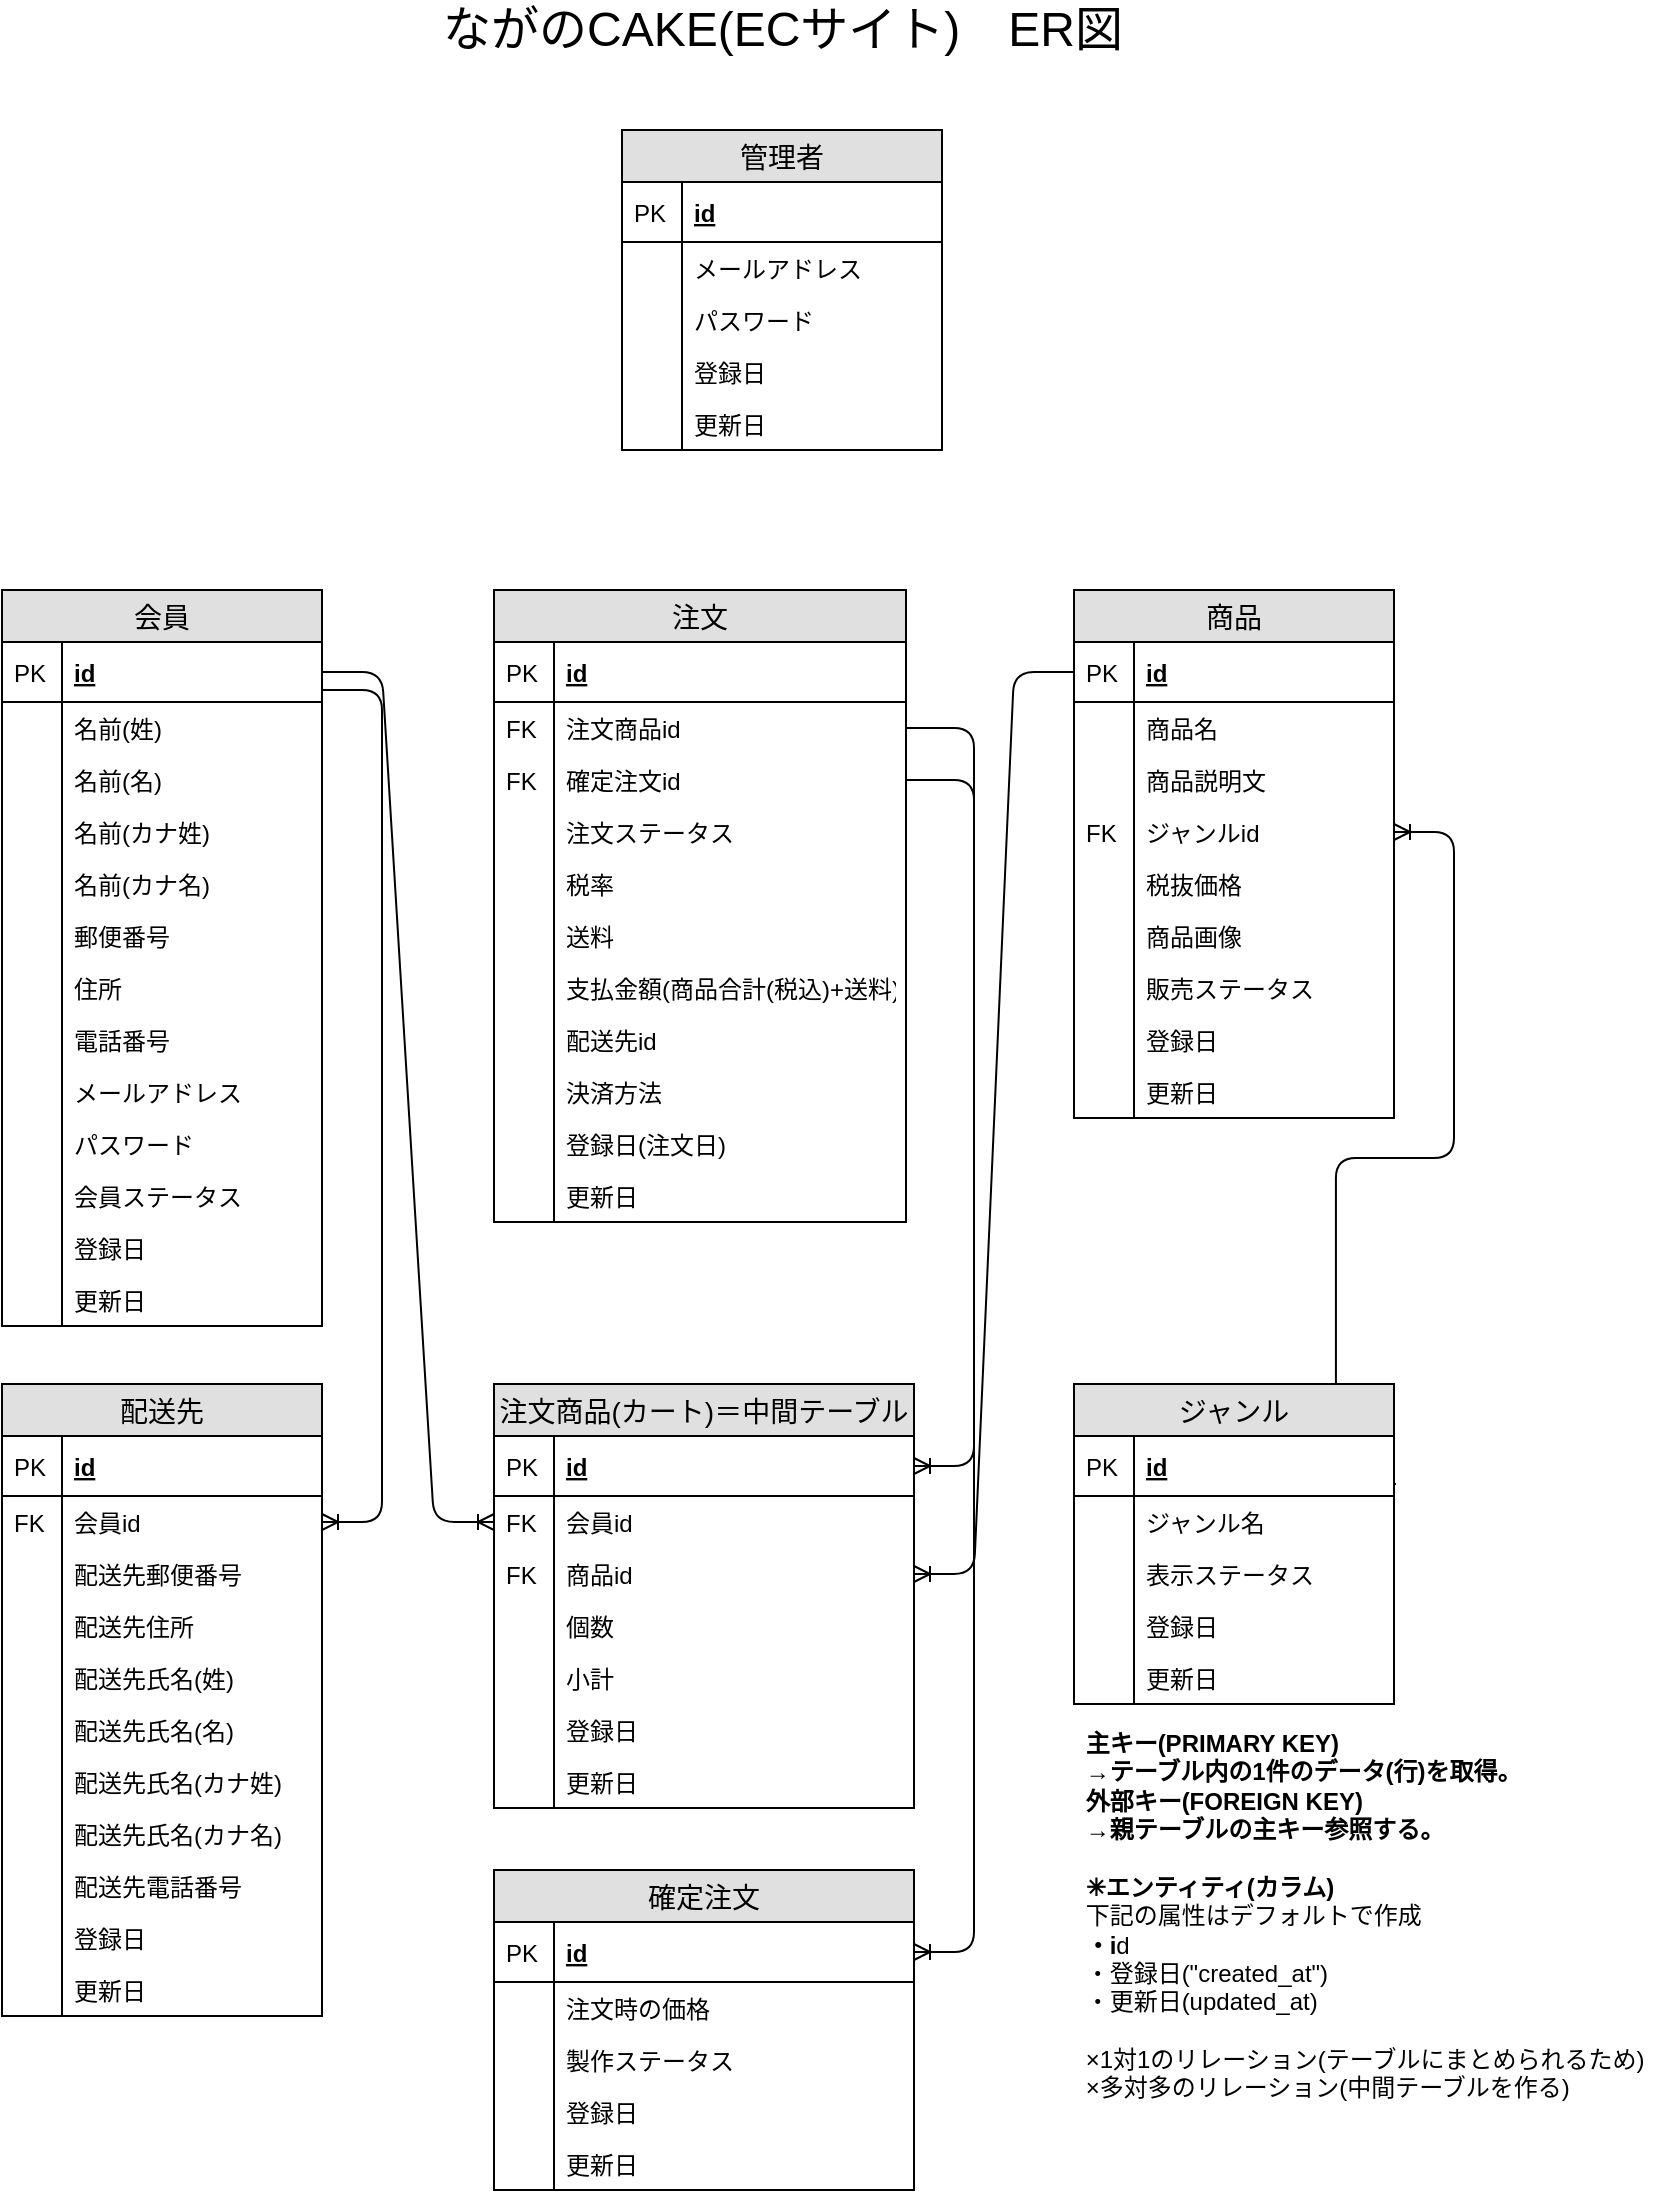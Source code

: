 <mxfile version="12.9.3" type="google"><diagram id="msw31oeqmQq2b00ZboWt" name="Page-1"><mxGraphModel dx="759" dy="558" grid="1" gridSize="10" guides="1" tooltips="1" connect="1" arrows="1" fold="1" page="1" pageScale="1" pageWidth="827" pageHeight="1169" math="0" shadow="0"><root><mxCell id="0"/><mxCell id="1" parent="0"/><mxCell id="AzOg-eAs6APHuBJaPgbo-421" value="" style="edgeStyle=entityRelationEdgeStyle;fontSize=12;html=1;endArrow=ERoneToMany;exitX=1.006;exitY=0.8;exitDx=0;exitDy=0;exitPerimeter=0;" parent="1" source="AzOg-eAs6APHuBJaPgbo-403" target="AzOg-eAs6APHuBJaPgbo-270" edge="1"><mxGeometry width="100" height="100" relative="1" as="geometry"><mxPoint x="774" y="707" as="sourcePoint"/><mxPoint x="784" y="380" as="targetPoint"/></mxGeometry></mxCell><mxCell id="_82EkU3tTF5dAStN2NKu-54" value="管理者" style="swimlane;fontStyle=0;childLayout=stackLayout;horizontal=1;startSize=26;fillColor=#e0e0e0;horizontalStack=0;resizeParent=1;resizeParentMax=0;resizeLast=0;collapsible=1;marginBottom=0;swimlaneFillColor=#ffffff;align=center;fontSize=14;" vertex="1" parent="1"><mxGeometry x="334" y="80" width="160" height="160" as="geometry"/></mxCell><mxCell id="_82EkU3tTF5dAStN2NKu-55" value="id" style="shape=partialRectangle;top=0;left=0;right=0;bottom=1;align=left;verticalAlign=middle;fillColor=none;spacingLeft=34;spacingRight=4;overflow=hidden;rotatable=0;points=[[0,0.5],[1,0.5]];portConstraint=eastwest;dropTarget=0;fontStyle=5;fontSize=12;" vertex="1" parent="_82EkU3tTF5dAStN2NKu-54"><mxGeometry y="26" width="160" height="30" as="geometry"/></mxCell><mxCell id="_82EkU3tTF5dAStN2NKu-56" value="PK" style="shape=partialRectangle;top=0;left=0;bottom=0;fillColor=none;align=left;verticalAlign=middle;spacingLeft=4;spacingRight=4;overflow=hidden;rotatable=0;points=[];portConstraint=eastwest;part=1;fontSize=12;" vertex="1" connectable="0" parent="_82EkU3tTF5dAStN2NKu-55"><mxGeometry width="30" height="30" as="geometry"/></mxCell><mxCell id="_82EkU3tTF5dAStN2NKu-71" value="メールアドレス" style="shape=partialRectangle;top=0;left=0;right=0;bottom=0;align=left;verticalAlign=top;fillColor=none;spacingLeft=34;spacingRight=4;overflow=hidden;rotatable=0;points=[[0,0.5],[1,0.5]];portConstraint=eastwest;dropTarget=0;fontSize=12;" vertex="1" parent="_82EkU3tTF5dAStN2NKu-54"><mxGeometry y="56" width="160" height="26" as="geometry"/></mxCell><mxCell id="_82EkU3tTF5dAStN2NKu-72" value="" style="shape=partialRectangle;top=0;left=0;bottom=0;fillColor=none;align=left;verticalAlign=top;spacingLeft=4;spacingRight=4;overflow=hidden;rotatable=0;points=[];portConstraint=eastwest;part=1;fontSize=12;" vertex="1" connectable="0" parent="_82EkU3tTF5dAStN2NKu-71"><mxGeometry width="30" height="26" as="geometry"/></mxCell><mxCell id="_82EkU3tTF5dAStN2NKu-73" value="パスワード" style="shape=partialRectangle;top=0;left=0;right=0;bottom=0;align=left;verticalAlign=top;fillColor=none;spacingLeft=34;spacingRight=4;overflow=hidden;rotatable=0;points=[[0,0.5],[1,0.5]];portConstraint=eastwest;dropTarget=0;fontSize=12;" vertex="1" parent="_82EkU3tTF5dAStN2NKu-54"><mxGeometry y="82" width="160" height="26" as="geometry"/></mxCell><mxCell id="_82EkU3tTF5dAStN2NKu-74" value="" style="shape=partialRectangle;top=0;left=0;bottom=0;fillColor=none;align=left;verticalAlign=top;spacingLeft=4;spacingRight=4;overflow=hidden;rotatable=0;points=[];portConstraint=eastwest;part=1;fontSize=12;" vertex="1" connectable="0" parent="_82EkU3tTF5dAStN2NKu-73"><mxGeometry width="30" height="26" as="geometry"/></mxCell><mxCell id="_82EkU3tTF5dAStN2NKu-77" value="登録日" style="shape=partialRectangle;top=0;left=0;right=0;bottom=0;align=left;verticalAlign=top;fillColor=none;spacingLeft=34;spacingRight=4;overflow=hidden;rotatable=0;points=[[0,0.5],[1,0.5]];portConstraint=eastwest;dropTarget=0;fontSize=12;" vertex="1" parent="_82EkU3tTF5dAStN2NKu-54"><mxGeometry y="108" width="160" height="26" as="geometry"/></mxCell><mxCell id="_82EkU3tTF5dAStN2NKu-78" value="" style="shape=partialRectangle;top=0;left=0;bottom=0;fillColor=none;align=left;verticalAlign=top;spacingLeft=4;spacingRight=4;overflow=hidden;rotatable=0;points=[];portConstraint=eastwest;part=1;fontSize=12;" vertex="1" connectable="0" parent="_82EkU3tTF5dAStN2NKu-77"><mxGeometry width="30" height="26" as="geometry"/></mxCell><mxCell id="_82EkU3tTF5dAStN2NKu-79" value="更新日" style="shape=partialRectangle;top=0;left=0;right=0;bottom=0;align=left;verticalAlign=top;fillColor=none;spacingLeft=34;spacingRight=4;overflow=hidden;rotatable=0;points=[[0,0.5],[1,0.5]];portConstraint=eastwest;dropTarget=0;fontSize=12;" vertex="1" parent="_82EkU3tTF5dAStN2NKu-54"><mxGeometry y="134" width="160" height="26" as="geometry"/></mxCell><mxCell id="_82EkU3tTF5dAStN2NKu-80" value="" style="shape=partialRectangle;top=0;left=0;bottom=0;fillColor=none;align=left;verticalAlign=top;spacingLeft=4;spacingRight=4;overflow=hidden;rotatable=0;points=[];portConstraint=eastwest;part=1;fontSize=12;" vertex="1" connectable="0" parent="_82EkU3tTF5dAStN2NKu-79"><mxGeometry width="30" height="26" as="geometry"/></mxCell><mxCell id="VP2e44MURYdtDpmL266y-5" value="&lt;div style=&quot;text-align: left&quot;&gt;&lt;b&gt;主キー(PRIMARY KEY)&lt;/b&gt;&lt;br&gt;&lt;/div&gt;&lt;div style=&quot;text-align: left&quot;&gt;&lt;b&gt;→テーブル内の1件のデータ(行)を取得。&lt;/b&gt;&lt;/div&gt;&lt;div style=&quot;text-align: left&quot;&gt;&lt;b&gt;外部キー(FOREIGN KEY)&lt;/b&gt;&lt;/div&gt;&lt;div style=&quot;text-align: left&quot;&gt;&lt;b&gt;→親テーブルの主キー参照する。&lt;/b&gt;&lt;/div&gt;&lt;div style=&quot;text-align: left&quot;&gt;&lt;b&gt;&lt;br&gt;&lt;/b&gt;&lt;/div&gt;&lt;div style=&quot;text-align: left&quot;&gt;&lt;b&gt;✳︎エンティティ(カラム)&lt;/b&gt;&lt;br&gt;&lt;/div&gt;&lt;div style=&quot;text-align: left&quot;&gt;下記の属性はデフォルトで作成&lt;/div&gt;&lt;div style=&quot;text-align: left&quot;&gt;&lt;b&gt;・i&lt;/b&gt;d&lt;/div&gt;&lt;div style=&quot;text-align: left&quot;&gt;・登録日(&quot;created_at&quot;)&lt;/div&gt;&lt;div style=&quot;text-align: left&quot;&gt;・更新日(updated_at)&lt;/div&gt;&lt;div style=&quot;text-align: left&quot;&gt;&lt;span&gt;&lt;br&gt;&lt;/span&gt;&lt;/div&gt;&lt;div style=&quot;text-align: left&quot;&gt;&lt;span&gt;×1対1のリレーション(テーブルにまとめられるため)&lt;/span&gt;&lt;/div&gt;&lt;div style=&quot;text-align: left&quot;&gt;&lt;span&gt;×多対多のリレーション(中間テーブルを作る)&lt;/span&gt;&lt;/div&gt;&lt;div style=&quot;text-align: left&quot;&gt;&lt;span&gt;&lt;br&gt;&lt;/span&gt;&lt;/div&gt;" style="text;html=1;align=center;verticalAlign=middle;resizable=0;points=[];autosize=1;" parent="1" vertex="1"><mxGeometry x="560" y="880" width="290" height="200" as="geometry"/></mxCell><mxCell id="VP2e44MURYdtDpmL266y-8" value="" style="edgeStyle=entityRelationEdgeStyle;fontSize=12;html=1;endArrow=ERoneToMany;" parent="1" source="AzOg-eAs6APHuBJaPgbo-213" target="VP2e44MURYdtDpmL266y-2" edge="1"><mxGeometry width="100" height="100" relative="1" as="geometry"><mxPoint x="284" y="610" as="sourcePoint"/><mxPoint x="530" y="857" as="targetPoint"/></mxGeometry></mxCell><mxCell id="VP2e44MURYdtDpmL266y-17" value="&lt;font style=&quot;font-size: 24px&quot;&gt;ながのCAKE(ECサイト)　ER図&lt;/font&gt;" style="text;html=1;align=center;verticalAlign=middle;resizable=0;points=[];autosize=1;" parent="1" vertex="1"><mxGeometry x="239" y="20" width="350" height="20" as="geometry"/></mxCell><mxCell id="_82EkU3tTF5dAStN2NKu-19" value="" style="edgeStyle=entityRelationEdgeStyle;fontSize=12;html=1;endArrow=ERoneToMany;" edge="1" parent="1" target="_82EkU3tTF5dAStN2NKu-9"><mxGeometry width="100" height="100" relative="1" as="geometry"><mxPoint x="184" y="360" as="sourcePoint"/><mxPoint x="420" y="557" as="targetPoint"/></mxGeometry></mxCell><mxCell id="_82EkU3tTF5dAStN2NKu-52" value="" style="edgeStyle=entityRelationEdgeStyle;fontSize=12;html=1;endArrow=ERoneToMany;exitX=1;exitY=0.5;exitDx=0;exitDy=0;" edge="1" parent="1" source="AzOg-eAs6APHuBJaPgbo-159" target="_82EkU3tTF5dAStN2NKu-50"><mxGeometry width="100" height="100" relative="1" as="geometry"><mxPoint x="230" y="417" as="sourcePoint"/><mxPoint x="390" y="547" as="targetPoint"/></mxGeometry></mxCell><mxCell id="AzOg-eAs6APHuBJaPgbo-359" value="注文" style="swimlane;fontStyle=0;childLayout=stackLayout;horizontal=1;startSize=26;fillColor=#e0e0e0;horizontalStack=0;resizeParent=1;resizeParentMax=0;resizeLast=0;collapsible=1;marginBottom=0;swimlaneFillColor=#ffffff;align=center;fontSize=14;" parent="1" vertex="1"><mxGeometry x="270" y="310" width="206" height="316" as="geometry"/></mxCell><mxCell id="AzOg-eAs6APHuBJaPgbo-360" value="id" style="shape=partialRectangle;top=0;left=0;right=0;bottom=1;align=left;verticalAlign=middle;fillColor=none;spacingLeft=34;spacingRight=4;overflow=hidden;rotatable=0;points=[[0,0.5],[1,0.5]];portConstraint=eastwest;dropTarget=0;fontStyle=5;fontSize=12;" parent="AzOg-eAs6APHuBJaPgbo-359" vertex="1"><mxGeometry y="26" width="206" height="30" as="geometry"/></mxCell><mxCell id="AzOg-eAs6APHuBJaPgbo-361" value="PK" style="shape=partialRectangle;top=0;left=0;bottom=0;fillColor=none;align=left;verticalAlign=middle;spacingLeft=4;spacingRight=4;overflow=hidden;rotatable=0;points=[];portConstraint=eastwest;part=1;fontSize=12;" parent="AzOg-eAs6APHuBJaPgbo-360" vertex="1" connectable="0"><mxGeometry width="30" height="30" as="geometry"/></mxCell><mxCell id="_82EkU3tTF5dAStN2NKu-107" value="注文商品id" style="shape=partialRectangle;top=0;left=0;right=0;bottom=0;align=left;verticalAlign=top;fillColor=none;spacingLeft=34;spacingRight=4;overflow=hidden;rotatable=0;points=[[0,0.5],[1,0.5]];portConstraint=eastwest;dropTarget=0;fontSize=12;" vertex="1" parent="AzOg-eAs6APHuBJaPgbo-359"><mxGeometry y="56" width="206" height="26" as="geometry"/></mxCell><mxCell id="_82EkU3tTF5dAStN2NKu-108" value="FK" style="shape=partialRectangle;top=0;left=0;bottom=0;fillColor=none;align=left;verticalAlign=top;spacingLeft=4;spacingRight=4;overflow=hidden;rotatable=0;points=[];portConstraint=eastwest;part=1;fontSize=12;" vertex="1" connectable="0" parent="_82EkU3tTF5dAStN2NKu-107"><mxGeometry width="30" height="26" as="geometry"/></mxCell><mxCell id="_82EkU3tTF5dAStN2NKu-113" value="確定注文id" style="shape=partialRectangle;top=0;left=0;right=0;bottom=0;align=left;verticalAlign=top;fillColor=none;spacingLeft=34;spacingRight=4;overflow=hidden;rotatable=0;points=[[0,0.5],[1,0.5]];portConstraint=eastwest;dropTarget=0;fontSize=12;" vertex="1" parent="AzOg-eAs6APHuBJaPgbo-359"><mxGeometry y="82" width="206" height="26" as="geometry"/></mxCell><mxCell id="_82EkU3tTF5dAStN2NKu-114" value="FK" style="shape=partialRectangle;top=0;left=0;bottom=0;fillColor=none;align=left;verticalAlign=top;spacingLeft=4;spacingRight=4;overflow=hidden;rotatable=0;points=[];portConstraint=eastwest;part=1;fontSize=12;" vertex="1" connectable="0" parent="_82EkU3tTF5dAStN2NKu-113"><mxGeometry width="30" height="26" as="geometry"/></mxCell><mxCell id="AzOg-eAs6APHuBJaPgbo-366" value="注文ステータス" style="shape=partialRectangle;top=0;left=0;right=0;bottom=0;align=left;verticalAlign=top;fillColor=none;spacingLeft=34;spacingRight=4;overflow=hidden;rotatable=0;points=[[0,0.5],[1,0.5]];portConstraint=eastwest;dropTarget=0;fontSize=12;" parent="AzOg-eAs6APHuBJaPgbo-359" vertex="1"><mxGeometry y="108" width="206" height="26" as="geometry"/></mxCell><mxCell id="AzOg-eAs6APHuBJaPgbo-367" value="" style="shape=partialRectangle;top=0;left=0;bottom=0;fillColor=none;align=left;verticalAlign=top;spacingLeft=4;spacingRight=4;overflow=hidden;rotatable=0;points=[];portConstraint=eastwest;part=1;fontSize=12;" parent="AzOg-eAs6APHuBJaPgbo-366" vertex="1" connectable="0"><mxGeometry width="30" height="26" as="geometry"/></mxCell><mxCell id="_82EkU3tTF5dAStN2NKu-21" value="税率" style="shape=partialRectangle;top=0;left=0;right=0;bottom=0;align=left;verticalAlign=top;fillColor=none;spacingLeft=34;spacingRight=4;overflow=hidden;rotatable=0;points=[[0,0.5],[1,0.5]];portConstraint=eastwest;dropTarget=0;fontSize=12;" vertex="1" parent="AzOg-eAs6APHuBJaPgbo-359"><mxGeometry y="134" width="206" height="26" as="geometry"/></mxCell><mxCell id="_82EkU3tTF5dAStN2NKu-22" value="" style="shape=partialRectangle;top=0;left=0;bottom=0;fillColor=none;align=left;verticalAlign=top;spacingLeft=4;spacingRight=4;overflow=hidden;rotatable=0;points=[];portConstraint=eastwest;part=1;fontSize=12;" vertex="1" connectable="0" parent="_82EkU3tTF5dAStN2NKu-21"><mxGeometry width="30" height="26" as="geometry"/></mxCell><mxCell id="_82EkU3tTF5dAStN2NKu-23" value="送料" style="shape=partialRectangle;top=0;left=0;right=0;bottom=0;align=left;verticalAlign=top;fillColor=none;spacingLeft=34;spacingRight=4;overflow=hidden;rotatable=0;points=[[0,0.5],[1,0.5]];portConstraint=eastwest;dropTarget=0;fontSize=12;" vertex="1" parent="AzOg-eAs6APHuBJaPgbo-359"><mxGeometry y="160" width="206" height="26" as="geometry"/></mxCell><mxCell id="_82EkU3tTF5dAStN2NKu-24" value="" style="shape=partialRectangle;top=0;left=0;bottom=0;fillColor=none;align=left;verticalAlign=top;spacingLeft=4;spacingRight=4;overflow=hidden;rotatable=0;points=[];portConstraint=eastwest;part=1;fontSize=12;" vertex="1" connectable="0" parent="_82EkU3tTF5dAStN2NKu-23"><mxGeometry width="30" height="26" as="geometry"/></mxCell><mxCell id="_82EkU3tTF5dAStN2NKu-29" value="支払金額(商品合計(税込)+送料)" style="shape=partialRectangle;top=0;left=0;right=0;bottom=0;align=left;verticalAlign=top;fillColor=none;spacingLeft=34;spacingRight=4;overflow=hidden;rotatable=0;points=[[0,0.5],[1,0.5]];portConstraint=eastwest;dropTarget=0;fontSize=12;" vertex="1" parent="AzOg-eAs6APHuBJaPgbo-359"><mxGeometry y="186" width="206" height="26" as="geometry"/></mxCell><mxCell id="_82EkU3tTF5dAStN2NKu-30" value="" style="shape=partialRectangle;top=0;left=0;bottom=0;fillColor=none;align=left;verticalAlign=top;spacingLeft=4;spacingRight=4;overflow=hidden;rotatable=0;points=[];portConstraint=eastwest;part=1;fontSize=12;" vertex="1" connectable="0" parent="_82EkU3tTF5dAStN2NKu-29"><mxGeometry width="30" height="26" as="geometry"/></mxCell><mxCell id="AzOg-eAs6APHuBJaPgbo-370" value="配送先id&#10;" style="shape=partialRectangle;top=0;left=0;right=0;bottom=0;align=left;verticalAlign=top;fillColor=none;spacingLeft=34;spacingRight=4;overflow=hidden;rotatable=0;points=[[0,0.5],[1,0.5]];portConstraint=eastwest;dropTarget=0;fontSize=12;" parent="AzOg-eAs6APHuBJaPgbo-359" vertex="1"><mxGeometry y="212" width="206" height="26" as="geometry"/></mxCell><mxCell id="AzOg-eAs6APHuBJaPgbo-371" value="" style="shape=partialRectangle;top=0;left=0;bottom=0;fillColor=none;align=left;verticalAlign=top;spacingLeft=4;spacingRight=4;overflow=hidden;rotatable=0;points=[];portConstraint=eastwest;part=1;fontSize=12;" parent="AzOg-eAs6APHuBJaPgbo-370" vertex="1" connectable="0"><mxGeometry width="30" height="26" as="geometry"/></mxCell><mxCell id="AzOg-eAs6APHuBJaPgbo-368" value="決済方法" style="shape=partialRectangle;top=0;left=0;right=0;bottom=0;align=left;verticalAlign=top;fillColor=none;spacingLeft=34;spacingRight=4;overflow=hidden;rotatable=0;points=[[0,0.5],[1,0.5]];portConstraint=eastwest;dropTarget=0;fontSize=12;" parent="AzOg-eAs6APHuBJaPgbo-359" vertex="1"><mxGeometry y="238" width="206" height="26" as="geometry"/></mxCell><mxCell id="AzOg-eAs6APHuBJaPgbo-369" value="" style="shape=partialRectangle;top=0;left=0;bottom=0;fillColor=none;align=left;verticalAlign=top;spacingLeft=4;spacingRight=4;overflow=hidden;rotatable=0;points=[];portConstraint=eastwest;part=1;fontSize=12;" parent="AzOg-eAs6APHuBJaPgbo-368" vertex="1" connectable="0"><mxGeometry width="30" height="26" as="geometry"/></mxCell><mxCell id="AzOg-eAs6APHuBJaPgbo-376" value="登録日(注文日)" style="shape=partialRectangle;top=0;left=0;right=0;bottom=0;align=left;verticalAlign=top;fillColor=none;spacingLeft=34;spacingRight=4;overflow=hidden;rotatable=0;points=[[0,0.5],[1,0.5]];portConstraint=eastwest;dropTarget=0;fontSize=12;" parent="AzOg-eAs6APHuBJaPgbo-359" vertex="1"><mxGeometry y="264" width="206" height="26" as="geometry"/></mxCell><mxCell id="AzOg-eAs6APHuBJaPgbo-377" value="" style="shape=partialRectangle;top=0;left=0;bottom=0;fillColor=none;align=left;verticalAlign=top;spacingLeft=4;spacingRight=4;overflow=hidden;rotatable=0;points=[];portConstraint=eastwest;part=1;fontSize=12;" parent="AzOg-eAs6APHuBJaPgbo-376" vertex="1" connectable="0"><mxGeometry width="30" height="26" as="geometry"/></mxCell><mxCell id="AzOg-eAs6APHuBJaPgbo-378" value="更新日" style="shape=partialRectangle;top=0;left=0;right=0;bottom=0;align=left;verticalAlign=top;fillColor=none;spacingLeft=34;spacingRight=4;overflow=hidden;rotatable=0;points=[[0,0.5],[1,0.5]];portConstraint=eastwest;dropTarget=0;fontSize=12;" parent="AzOg-eAs6APHuBJaPgbo-359" vertex="1"><mxGeometry y="290" width="206" height="26" as="geometry"/></mxCell><mxCell id="AzOg-eAs6APHuBJaPgbo-379" value="" style="shape=partialRectangle;top=0;left=0;bottom=0;fillColor=none;align=left;verticalAlign=top;spacingLeft=4;spacingRight=4;overflow=hidden;rotatable=0;points=[];portConstraint=eastwest;part=1;fontSize=12;" parent="AzOg-eAs6APHuBJaPgbo-378" vertex="1" connectable="0"><mxGeometry width="30" height="26" as="geometry"/></mxCell><mxCell id="AzOg-eAs6APHuBJaPgbo-212" value="商品" style="swimlane;fontStyle=0;childLayout=stackLayout;horizontal=1;startSize=26;fillColor=#e0e0e0;horizontalStack=0;resizeParent=1;resizeParentMax=0;resizeLast=0;collapsible=1;marginBottom=0;swimlaneFillColor=#ffffff;align=center;fontSize=14;" parent="1" vertex="1"><mxGeometry x="560" y="310" width="160" height="264" as="geometry"/></mxCell><mxCell id="AzOg-eAs6APHuBJaPgbo-213" value="id" style="shape=partialRectangle;top=0;left=0;right=0;bottom=1;align=left;verticalAlign=middle;fillColor=none;spacingLeft=34;spacingRight=4;overflow=hidden;rotatable=0;points=[[0,0.5],[1,0.5]];portConstraint=eastwest;dropTarget=0;fontStyle=5;fontSize=12;" parent="AzOg-eAs6APHuBJaPgbo-212" vertex="1"><mxGeometry y="26" width="160" height="30" as="geometry"/></mxCell><mxCell id="AzOg-eAs6APHuBJaPgbo-214" value="PK" style="shape=partialRectangle;top=0;left=0;bottom=0;fillColor=none;align=left;verticalAlign=middle;spacingLeft=4;spacingRight=4;overflow=hidden;rotatable=0;points=[];portConstraint=eastwest;part=1;fontSize=12;" parent="AzOg-eAs6APHuBJaPgbo-213" vertex="1" connectable="0"><mxGeometry width="30" height="30" as="geometry"/></mxCell><mxCell id="AzOg-eAs6APHuBJaPgbo-217" value="商品名" style="shape=partialRectangle;top=0;left=0;right=0;bottom=0;align=left;verticalAlign=top;fillColor=none;spacingLeft=34;spacingRight=4;overflow=hidden;rotatable=0;points=[[0,0.5],[1,0.5]];portConstraint=eastwest;dropTarget=0;fontSize=12;" parent="AzOg-eAs6APHuBJaPgbo-212" vertex="1"><mxGeometry y="56" width="160" height="26" as="geometry"/></mxCell><mxCell id="AzOg-eAs6APHuBJaPgbo-218" value="" style="shape=partialRectangle;top=0;left=0;bottom=0;fillColor=none;align=left;verticalAlign=top;spacingLeft=4;spacingRight=4;overflow=hidden;rotatable=0;points=[];portConstraint=eastwest;part=1;fontSize=12;" parent="AzOg-eAs6APHuBJaPgbo-217" vertex="1" connectable="0"><mxGeometry width="30" height="26" as="geometry"/></mxCell><mxCell id="AzOg-eAs6APHuBJaPgbo-265" value="商品説明文" style="shape=partialRectangle;top=0;left=0;right=0;bottom=0;align=left;verticalAlign=top;fillColor=none;spacingLeft=34;spacingRight=4;overflow=hidden;rotatable=0;points=[[0,0.5],[1,0.5]];portConstraint=eastwest;dropTarget=0;fontSize=12;" parent="AzOg-eAs6APHuBJaPgbo-212" vertex="1"><mxGeometry y="82" width="160" height="26" as="geometry"/></mxCell><mxCell id="AzOg-eAs6APHuBJaPgbo-266" value="" style="shape=partialRectangle;top=0;left=0;bottom=0;fillColor=none;align=left;verticalAlign=top;spacingLeft=4;spacingRight=4;overflow=hidden;rotatable=0;points=[];portConstraint=eastwest;part=1;fontSize=12;" parent="AzOg-eAs6APHuBJaPgbo-265" vertex="1" connectable="0"><mxGeometry width="30" height="26" as="geometry"/></mxCell><mxCell id="AzOg-eAs6APHuBJaPgbo-270" value="ジャンルid" style="shape=partialRectangle;top=0;left=0;right=0;bottom=0;align=left;verticalAlign=top;fillColor=none;spacingLeft=34;spacingRight=4;overflow=hidden;rotatable=0;points=[[0,0.5],[1,0.5]];portConstraint=eastwest;dropTarget=0;fontSize=12;" parent="AzOg-eAs6APHuBJaPgbo-212" vertex="1"><mxGeometry y="108" width="160" height="26" as="geometry"/></mxCell><mxCell id="AzOg-eAs6APHuBJaPgbo-271" value="FK" style="shape=partialRectangle;top=0;left=0;bottom=0;fillColor=none;align=left;verticalAlign=top;spacingLeft=4;spacingRight=4;overflow=hidden;rotatable=0;points=[];portConstraint=eastwest;part=1;fontSize=12;" parent="AzOg-eAs6APHuBJaPgbo-270" vertex="1" connectable="0"><mxGeometry width="30" height="26" as="geometry"/></mxCell><mxCell id="AzOg-eAs6APHuBJaPgbo-272" value="税抜価格" style="shape=partialRectangle;top=0;left=0;right=0;bottom=0;align=left;verticalAlign=top;fillColor=none;spacingLeft=34;spacingRight=4;overflow=hidden;rotatable=0;points=[[0,0.5],[1,0.5]];portConstraint=eastwest;dropTarget=0;fontSize=12;" parent="AzOg-eAs6APHuBJaPgbo-212" vertex="1"><mxGeometry y="134" width="160" height="26" as="geometry"/></mxCell><mxCell id="AzOg-eAs6APHuBJaPgbo-273" value="" style="shape=partialRectangle;top=0;left=0;bottom=0;fillColor=none;align=left;verticalAlign=top;spacingLeft=4;spacingRight=4;overflow=hidden;rotatable=0;points=[];portConstraint=eastwest;part=1;fontSize=12;" parent="AzOg-eAs6APHuBJaPgbo-272" vertex="1" connectable="0"><mxGeometry width="30" height="26" as="geometry"/></mxCell><mxCell id="AzOg-eAs6APHuBJaPgbo-274" value="商品画像" style="shape=partialRectangle;top=0;left=0;right=0;bottom=0;align=left;verticalAlign=top;fillColor=none;spacingLeft=34;spacingRight=4;overflow=hidden;rotatable=0;points=[[0,0.5],[1,0.5]];portConstraint=eastwest;dropTarget=0;fontSize=12;" parent="AzOg-eAs6APHuBJaPgbo-212" vertex="1"><mxGeometry y="160" width="160" height="26" as="geometry"/></mxCell><mxCell id="AzOg-eAs6APHuBJaPgbo-275" value="" style="shape=partialRectangle;top=0;left=0;bottom=0;fillColor=none;align=left;verticalAlign=top;spacingLeft=4;spacingRight=4;overflow=hidden;rotatable=0;points=[];portConstraint=eastwest;part=1;fontSize=12;" parent="AzOg-eAs6APHuBJaPgbo-274" vertex="1" connectable="0"><mxGeometry width="30" height="26" as="geometry"/></mxCell><mxCell id="AzOg-eAs6APHuBJaPgbo-276" value="販売ステータス" style="shape=partialRectangle;top=0;left=0;right=0;bottom=0;align=left;verticalAlign=top;fillColor=none;spacingLeft=34;spacingRight=4;overflow=hidden;rotatable=0;points=[[0,0.5],[1,0.5]];portConstraint=eastwest;dropTarget=0;fontSize=12;" parent="AzOg-eAs6APHuBJaPgbo-212" vertex="1"><mxGeometry y="186" width="160" height="26" as="geometry"/></mxCell><mxCell id="AzOg-eAs6APHuBJaPgbo-277" value="" style="shape=partialRectangle;top=0;left=0;bottom=0;fillColor=none;align=left;verticalAlign=top;spacingLeft=4;spacingRight=4;overflow=hidden;rotatable=0;points=[];portConstraint=eastwest;part=1;fontSize=12;" parent="AzOg-eAs6APHuBJaPgbo-276" vertex="1" connectable="0"><mxGeometry width="30" height="26" as="geometry"/></mxCell><mxCell id="AzOg-eAs6APHuBJaPgbo-267" value="登録日" style="shape=partialRectangle;top=0;left=0;right=0;bottom=0;align=left;verticalAlign=top;fillColor=none;spacingLeft=34;spacingRight=4;overflow=hidden;rotatable=0;points=[[0,0.5],[1,0.5]];portConstraint=eastwest;dropTarget=0;fontSize=12;" parent="AzOg-eAs6APHuBJaPgbo-212" vertex="1"><mxGeometry y="212" width="160" height="26" as="geometry"/></mxCell><mxCell id="AzOg-eAs6APHuBJaPgbo-268" value="" style="shape=partialRectangle;top=0;left=0;bottom=0;fillColor=none;align=left;verticalAlign=top;spacingLeft=4;spacingRight=4;overflow=hidden;rotatable=0;points=[];portConstraint=eastwest;part=1;fontSize=12;" parent="AzOg-eAs6APHuBJaPgbo-267" vertex="1" connectable="0"><mxGeometry width="30" height="26" as="geometry"/></mxCell><mxCell id="AzOg-eAs6APHuBJaPgbo-219" value="更新日" style="shape=partialRectangle;top=0;left=0;right=0;bottom=0;align=left;verticalAlign=top;fillColor=none;spacingLeft=34;spacingRight=4;overflow=hidden;rotatable=0;points=[[0,0.5],[1,0.5]];portConstraint=eastwest;dropTarget=0;fontSize=12;" parent="AzOg-eAs6APHuBJaPgbo-212" vertex="1"><mxGeometry y="238" width="160" height="26" as="geometry"/></mxCell><mxCell id="AzOg-eAs6APHuBJaPgbo-220" value="" style="shape=partialRectangle;top=0;left=0;bottom=0;fillColor=none;align=left;verticalAlign=top;spacingLeft=4;spacingRight=4;overflow=hidden;rotatable=0;points=[];portConstraint=eastwest;part=1;fontSize=12;" parent="AzOg-eAs6APHuBJaPgbo-219" vertex="1" connectable="0"><mxGeometry width="30" height="26" as="geometry"/></mxCell><mxCell id="AzOg-eAs6APHuBJaPgbo-158" value="会員" style="swimlane;fontStyle=0;childLayout=stackLayout;horizontal=1;startSize=26;fillColor=#e0e0e0;horizontalStack=0;resizeParent=1;resizeParentMax=0;resizeLast=0;collapsible=1;marginBottom=0;swimlaneFillColor=#ffffff;align=center;fontSize=14;" parent="1" vertex="1"><mxGeometry x="24" y="310" width="160" height="368" as="geometry"/></mxCell><mxCell id="AzOg-eAs6APHuBJaPgbo-159" value="id" style="shape=partialRectangle;top=0;left=0;right=0;bottom=1;align=left;verticalAlign=middle;fillColor=none;spacingLeft=34;spacingRight=4;overflow=hidden;rotatable=0;points=[[0,0.5],[1,0.5]];portConstraint=eastwest;dropTarget=0;fontStyle=5;fontSize=12;" parent="AzOg-eAs6APHuBJaPgbo-158" vertex="1"><mxGeometry y="26" width="160" height="30" as="geometry"/></mxCell><mxCell id="AzOg-eAs6APHuBJaPgbo-160" value="PK" style="shape=partialRectangle;top=0;left=0;bottom=0;fillColor=none;align=left;verticalAlign=middle;spacingLeft=4;spacingRight=4;overflow=hidden;rotatable=0;points=[];portConstraint=eastwest;part=1;fontSize=12;" parent="AzOg-eAs6APHuBJaPgbo-159" vertex="1" connectable="0"><mxGeometry width="30" height="30" as="geometry"/></mxCell><mxCell id="AzOg-eAs6APHuBJaPgbo-163" value="名前(姓)" style="shape=partialRectangle;top=0;left=0;right=0;bottom=0;align=left;verticalAlign=top;fillColor=none;spacingLeft=34;spacingRight=4;overflow=hidden;rotatable=0;points=[[0,0.5],[1,0.5]];portConstraint=eastwest;dropTarget=0;fontSize=12;" parent="AzOg-eAs6APHuBJaPgbo-158" vertex="1"><mxGeometry y="56" width="160" height="26" as="geometry"/></mxCell><mxCell id="AzOg-eAs6APHuBJaPgbo-164" value="" style="shape=partialRectangle;top=0;left=0;bottom=0;fillColor=none;align=left;verticalAlign=top;spacingLeft=4;spacingRight=4;overflow=hidden;rotatable=0;points=[];portConstraint=eastwest;part=1;fontSize=12;" parent="AzOg-eAs6APHuBJaPgbo-163" vertex="1" connectable="0"><mxGeometry width="30" height="26" as="geometry"/></mxCell><mxCell id="_82EkU3tTF5dAStN2NKu-5" value="名前(名)" style="shape=partialRectangle;top=0;left=0;right=0;bottom=0;align=left;verticalAlign=top;fillColor=none;spacingLeft=34;spacingRight=4;overflow=hidden;rotatable=0;points=[[0,0.5],[1,0.5]];portConstraint=eastwest;dropTarget=0;fontSize=12;" vertex="1" parent="AzOg-eAs6APHuBJaPgbo-158"><mxGeometry y="82" width="160" height="26" as="geometry"/></mxCell><mxCell id="_82EkU3tTF5dAStN2NKu-6" value="" style="shape=partialRectangle;top=0;left=0;bottom=0;fillColor=none;align=left;verticalAlign=top;spacingLeft=4;spacingRight=4;overflow=hidden;rotatable=0;points=[];portConstraint=eastwest;part=1;fontSize=12;" vertex="1" connectable="0" parent="_82EkU3tTF5dAStN2NKu-5"><mxGeometry width="30" height="26" as="geometry"/></mxCell><mxCell id="AzOg-eAs6APHuBJaPgbo-248" value="名前(カナ姓)" style="shape=partialRectangle;top=0;left=0;right=0;bottom=0;align=left;verticalAlign=top;fillColor=none;spacingLeft=34;spacingRight=4;overflow=hidden;rotatable=0;points=[[0,0.5],[1,0.5]];portConstraint=eastwest;dropTarget=0;fontSize=12;" parent="AzOg-eAs6APHuBJaPgbo-158" vertex="1"><mxGeometry y="108" width="160" height="26" as="geometry"/></mxCell><mxCell id="AzOg-eAs6APHuBJaPgbo-249" value="" style="shape=partialRectangle;top=0;left=0;bottom=0;fillColor=none;align=left;verticalAlign=top;spacingLeft=4;spacingRight=4;overflow=hidden;rotatable=0;points=[];portConstraint=eastwest;part=1;fontSize=12;" parent="AzOg-eAs6APHuBJaPgbo-248" vertex="1" connectable="0"><mxGeometry width="30" height="26" as="geometry"/></mxCell><mxCell id="_82EkU3tTF5dAStN2NKu-7" value="名前(カナ名)" style="shape=partialRectangle;top=0;left=0;right=0;bottom=0;align=left;verticalAlign=top;fillColor=none;spacingLeft=34;spacingRight=4;overflow=hidden;rotatable=0;points=[[0,0.5],[1,0.5]];portConstraint=eastwest;dropTarget=0;fontSize=12;" vertex="1" parent="AzOg-eAs6APHuBJaPgbo-158"><mxGeometry y="134" width="160" height="26" as="geometry"/></mxCell><mxCell id="_82EkU3tTF5dAStN2NKu-8" value="" style="shape=partialRectangle;top=0;left=0;bottom=0;fillColor=none;align=left;verticalAlign=top;spacingLeft=4;spacingRight=4;overflow=hidden;rotatable=0;points=[];portConstraint=eastwest;part=1;fontSize=12;" vertex="1" connectable="0" parent="_82EkU3tTF5dAStN2NKu-7"><mxGeometry width="30" height="26" as="geometry"/></mxCell><mxCell id="AzOg-eAs6APHuBJaPgbo-253" value="郵便番号" style="shape=partialRectangle;top=0;left=0;right=0;bottom=0;align=left;verticalAlign=top;fillColor=none;spacingLeft=34;spacingRight=4;overflow=hidden;rotatable=0;points=[[0,0.5],[1,0.5]];portConstraint=eastwest;dropTarget=0;fontSize=12;" parent="AzOg-eAs6APHuBJaPgbo-158" vertex="1"><mxGeometry y="160" width="160" height="26" as="geometry"/></mxCell><mxCell id="AzOg-eAs6APHuBJaPgbo-254" value="" style="shape=partialRectangle;top=0;left=0;bottom=0;fillColor=none;align=left;verticalAlign=top;spacingLeft=4;spacingRight=4;overflow=hidden;rotatable=0;points=[];portConstraint=eastwest;part=1;fontSize=12;" parent="AzOg-eAs6APHuBJaPgbo-253" vertex="1" connectable="0"><mxGeometry width="30" height="26" as="geometry"/></mxCell><mxCell id="AzOg-eAs6APHuBJaPgbo-255" value="住所" style="shape=partialRectangle;top=0;left=0;right=0;bottom=0;align=left;verticalAlign=top;fillColor=none;spacingLeft=34;spacingRight=4;overflow=hidden;rotatable=0;points=[[0,0.5],[1,0.5]];portConstraint=eastwest;dropTarget=0;fontSize=12;" parent="AzOg-eAs6APHuBJaPgbo-158" vertex="1"><mxGeometry y="186" width="160" height="26" as="geometry"/></mxCell><mxCell id="AzOg-eAs6APHuBJaPgbo-256" value="" style="shape=partialRectangle;top=0;left=0;bottom=0;fillColor=none;align=left;verticalAlign=top;spacingLeft=4;spacingRight=4;overflow=hidden;rotatable=0;points=[];portConstraint=eastwest;part=1;fontSize=12;" parent="AzOg-eAs6APHuBJaPgbo-255" vertex="1" connectable="0"><mxGeometry width="30" height="26" as="geometry"/></mxCell><mxCell id="AzOg-eAs6APHuBJaPgbo-257" value="電話番号" style="shape=partialRectangle;top=0;left=0;right=0;bottom=0;align=left;verticalAlign=top;fillColor=none;spacingLeft=34;spacingRight=4;overflow=hidden;rotatable=0;points=[[0,0.5],[1,0.5]];portConstraint=eastwest;dropTarget=0;fontSize=12;" parent="AzOg-eAs6APHuBJaPgbo-158" vertex="1"><mxGeometry y="212" width="160" height="26" as="geometry"/></mxCell><mxCell id="AzOg-eAs6APHuBJaPgbo-258" value="" style="shape=partialRectangle;top=0;left=0;bottom=0;fillColor=none;align=left;verticalAlign=top;spacingLeft=4;spacingRight=4;overflow=hidden;rotatable=0;points=[];portConstraint=eastwest;part=1;fontSize=12;" parent="AzOg-eAs6APHuBJaPgbo-257" vertex="1" connectable="0"><mxGeometry width="30" height="26" as="geometry"/></mxCell><mxCell id="AzOg-eAs6APHuBJaPgbo-259" value="メールアドレス" style="shape=partialRectangle;top=0;left=0;right=0;bottom=0;align=left;verticalAlign=top;fillColor=none;spacingLeft=34;spacingRight=4;overflow=hidden;rotatable=0;points=[[0,0.5],[1,0.5]];portConstraint=eastwest;dropTarget=0;fontSize=12;" parent="AzOg-eAs6APHuBJaPgbo-158" vertex="1"><mxGeometry y="238" width="160" height="26" as="geometry"/></mxCell><mxCell id="AzOg-eAs6APHuBJaPgbo-260" value="" style="shape=partialRectangle;top=0;left=0;bottom=0;fillColor=none;align=left;verticalAlign=top;spacingLeft=4;spacingRight=4;overflow=hidden;rotatable=0;points=[];portConstraint=eastwest;part=1;fontSize=12;" parent="AzOg-eAs6APHuBJaPgbo-259" vertex="1" connectable="0"><mxGeometry width="30" height="26" as="geometry"/></mxCell><mxCell id="AzOg-eAs6APHuBJaPgbo-261" value="パスワード" style="shape=partialRectangle;top=0;left=0;right=0;bottom=0;align=left;verticalAlign=top;fillColor=none;spacingLeft=34;spacingRight=4;overflow=hidden;rotatable=0;points=[[0,0.5],[1,0.5]];portConstraint=eastwest;dropTarget=0;fontSize=12;" parent="AzOg-eAs6APHuBJaPgbo-158" vertex="1"><mxGeometry y="264" width="160" height="26" as="geometry"/></mxCell><mxCell id="AzOg-eAs6APHuBJaPgbo-262" value="" style="shape=partialRectangle;top=0;left=0;bottom=0;fillColor=none;align=left;verticalAlign=top;spacingLeft=4;spacingRight=4;overflow=hidden;rotatable=0;points=[];portConstraint=eastwest;part=1;fontSize=12;" parent="AzOg-eAs6APHuBJaPgbo-261" vertex="1" connectable="0"><mxGeometry width="30" height="26" as="geometry"/></mxCell><mxCell id="AzOg-eAs6APHuBJaPgbo-382" value="会員ステータス" style="shape=partialRectangle;top=0;left=0;right=0;bottom=0;align=left;verticalAlign=top;fillColor=none;spacingLeft=34;spacingRight=4;overflow=hidden;rotatable=0;points=[[0,0.5],[1,0.5]];portConstraint=eastwest;dropTarget=0;fontSize=12;" parent="AzOg-eAs6APHuBJaPgbo-158" vertex="1"><mxGeometry y="290" width="160" height="26" as="geometry"/></mxCell><mxCell id="AzOg-eAs6APHuBJaPgbo-383" value="" style="shape=partialRectangle;top=0;left=0;bottom=0;fillColor=none;align=left;verticalAlign=top;spacingLeft=4;spacingRight=4;overflow=hidden;rotatable=0;points=[];portConstraint=eastwest;part=1;fontSize=12;" parent="AzOg-eAs6APHuBJaPgbo-382" vertex="1" connectable="0"><mxGeometry width="30" height="26" as="geometry"/></mxCell><mxCell id="AzOg-eAs6APHuBJaPgbo-250" value="登録日" style="shape=partialRectangle;top=0;left=0;right=0;bottom=0;align=left;verticalAlign=top;fillColor=none;spacingLeft=34;spacingRight=4;overflow=hidden;rotatable=0;points=[[0,0.5],[1,0.5]];portConstraint=eastwest;dropTarget=0;fontSize=12;" parent="AzOg-eAs6APHuBJaPgbo-158" vertex="1"><mxGeometry y="316" width="160" height="26" as="geometry"/></mxCell><mxCell id="AzOg-eAs6APHuBJaPgbo-251" value="" style="shape=partialRectangle;top=0;left=0;bottom=0;fillColor=none;align=left;verticalAlign=top;spacingLeft=4;spacingRight=4;overflow=hidden;rotatable=0;points=[];portConstraint=eastwest;part=1;fontSize=12;" parent="AzOg-eAs6APHuBJaPgbo-250" vertex="1" connectable="0"><mxGeometry width="30" height="26" as="geometry"/></mxCell><mxCell id="AzOg-eAs6APHuBJaPgbo-165" value="更新日" style="shape=partialRectangle;top=0;left=0;right=0;bottom=0;align=left;verticalAlign=top;fillColor=none;spacingLeft=34;spacingRight=4;overflow=hidden;rotatable=0;points=[[0,0.5],[1,0.5]];portConstraint=eastwest;dropTarget=0;fontSize=12;" parent="AzOg-eAs6APHuBJaPgbo-158" vertex="1"><mxGeometry y="342" width="160" height="26" as="geometry"/></mxCell><mxCell id="AzOg-eAs6APHuBJaPgbo-166" value="" style="shape=partialRectangle;top=0;left=0;bottom=0;fillColor=none;align=left;verticalAlign=top;spacingLeft=4;spacingRight=4;overflow=hidden;rotatable=0;points=[];portConstraint=eastwest;part=1;fontSize=12;" parent="AzOg-eAs6APHuBJaPgbo-165" vertex="1" connectable="0"><mxGeometry width="30" height="26" as="geometry"/></mxCell><mxCell id="HbxKKkQhMDxujXwFSNtR-1" value="配送先" style="swimlane;fontStyle=0;childLayout=stackLayout;horizontal=1;startSize=26;fillColor=#e0e0e0;horizontalStack=0;resizeParent=1;resizeParentMax=0;resizeLast=0;collapsible=1;marginBottom=0;swimlaneFillColor=#ffffff;align=center;fontSize=14;" parent="1" vertex="1"><mxGeometry x="24" y="707" width="160" height="316" as="geometry"/></mxCell><mxCell id="HbxKKkQhMDxujXwFSNtR-2" value="id" style="shape=partialRectangle;top=0;left=0;right=0;bottom=1;align=left;verticalAlign=middle;fillColor=none;spacingLeft=34;spacingRight=4;overflow=hidden;rotatable=0;points=[[0,0.5],[1,0.5]];portConstraint=eastwest;dropTarget=0;fontStyle=5;fontSize=12;" parent="HbxKKkQhMDxujXwFSNtR-1" vertex="1"><mxGeometry y="26" width="160" height="30" as="geometry"/></mxCell><mxCell id="HbxKKkQhMDxujXwFSNtR-3" value="PK" style="shape=partialRectangle;top=0;left=0;bottom=0;fillColor=none;align=left;verticalAlign=middle;spacingLeft=4;spacingRight=4;overflow=hidden;rotatable=0;points=[];portConstraint=eastwest;part=1;fontSize=12;" parent="HbxKKkQhMDxujXwFSNtR-2" vertex="1" connectable="0"><mxGeometry width="30" height="30" as="geometry"/></mxCell><mxCell id="_82EkU3tTF5dAStN2NKu-9" value="会員id" style="shape=partialRectangle;top=0;left=0;right=0;bottom=0;align=left;verticalAlign=top;fillColor=none;spacingLeft=34;spacingRight=4;overflow=hidden;rotatable=0;points=[[0,0.5],[1,0.5]];portConstraint=eastwest;dropTarget=0;fontSize=12;" vertex="1" parent="HbxKKkQhMDxujXwFSNtR-1"><mxGeometry y="56" width="160" height="26" as="geometry"/></mxCell><mxCell id="_82EkU3tTF5dAStN2NKu-10" value="FK" style="shape=partialRectangle;top=0;left=0;bottom=0;fillColor=none;align=left;verticalAlign=top;spacingLeft=4;spacingRight=4;overflow=hidden;rotatable=0;points=[];portConstraint=eastwest;part=1;fontSize=12;" vertex="1" connectable="0" parent="_82EkU3tTF5dAStN2NKu-9"><mxGeometry width="30" height="26" as="geometry"/></mxCell><mxCell id="HbxKKkQhMDxujXwFSNtR-6" value="配送先郵便番号" style="shape=partialRectangle;top=0;left=0;right=0;bottom=0;align=left;verticalAlign=top;fillColor=none;spacingLeft=34;spacingRight=4;overflow=hidden;rotatable=0;points=[[0,0.5],[1,0.5]];portConstraint=eastwest;dropTarget=0;fontSize=12;" parent="HbxKKkQhMDxujXwFSNtR-1" vertex="1"><mxGeometry y="82" width="160" height="26" as="geometry"/></mxCell><mxCell id="HbxKKkQhMDxujXwFSNtR-7" value="" style="shape=partialRectangle;top=0;left=0;bottom=0;fillColor=none;align=left;verticalAlign=top;spacingLeft=4;spacingRight=4;overflow=hidden;rotatable=0;points=[];portConstraint=eastwest;part=1;fontSize=12;" parent="HbxKKkQhMDxujXwFSNtR-6" vertex="1" connectable="0"><mxGeometry width="30" height="26" as="geometry"/></mxCell><mxCell id="HbxKKkQhMDxujXwFSNtR-10" value="配送先住所" style="shape=partialRectangle;top=0;left=0;right=0;bottom=0;align=left;verticalAlign=top;fillColor=none;spacingLeft=34;spacingRight=4;overflow=hidden;rotatable=0;points=[[0,0.5],[1,0.5]];portConstraint=eastwest;dropTarget=0;fontSize=12;" parent="HbxKKkQhMDxujXwFSNtR-1" vertex="1"><mxGeometry y="108" width="160" height="26" as="geometry"/></mxCell><mxCell id="HbxKKkQhMDxujXwFSNtR-11" value="" style="shape=partialRectangle;top=0;left=0;bottom=0;fillColor=none;align=left;verticalAlign=top;spacingLeft=4;spacingRight=4;overflow=hidden;rotatable=0;points=[];portConstraint=eastwest;part=1;fontSize=12;" parent="HbxKKkQhMDxujXwFSNtR-10" vertex="1" connectable="0"><mxGeometry width="30" height="26" as="geometry"/></mxCell><mxCell id="_82EkU3tTF5dAStN2NKu-11" value="配送先氏名(姓)" style="shape=partialRectangle;top=0;left=0;right=0;bottom=0;align=left;verticalAlign=top;fillColor=none;spacingLeft=34;spacingRight=4;overflow=hidden;rotatable=0;points=[[0,0.5],[1,0.5]];portConstraint=eastwest;dropTarget=0;fontSize=12;" vertex="1" parent="HbxKKkQhMDxujXwFSNtR-1"><mxGeometry y="134" width="160" height="26" as="geometry"/></mxCell><mxCell id="_82EkU3tTF5dAStN2NKu-12" value="" style="shape=partialRectangle;top=0;left=0;bottom=0;fillColor=none;align=left;verticalAlign=top;spacingLeft=4;spacingRight=4;overflow=hidden;rotatable=0;points=[];portConstraint=eastwest;part=1;fontSize=12;" vertex="1" connectable="0" parent="_82EkU3tTF5dAStN2NKu-11"><mxGeometry width="30" height="26" as="geometry"/></mxCell><mxCell id="_82EkU3tTF5dAStN2NKu-13" value="配送先氏名(名)" style="shape=partialRectangle;top=0;left=0;right=0;bottom=0;align=left;verticalAlign=top;fillColor=none;spacingLeft=34;spacingRight=4;overflow=hidden;rotatable=0;points=[[0,0.5],[1,0.5]];portConstraint=eastwest;dropTarget=0;fontSize=12;" vertex="1" parent="HbxKKkQhMDxujXwFSNtR-1"><mxGeometry y="160" width="160" height="26" as="geometry"/></mxCell><mxCell id="_82EkU3tTF5dAStN2NKu-14" value="" style="shape=partialRectangle;top=0;left=0;bottom=0;fillColor=none;align=left;verticalAlign=top;spacingLeft=4;spacingRight=4;overflow=hidden;rotatable=0;points=[];portConstraint=eastwest;part=1;fontSize=12;" vertex="1" connectable="0" parent="_82EkU3tTF5dAStN2NKu-13"><mxGeometry width="30" height="26" as="geometry"/></mxCell><mxCell id="_82EkU3tTF5dAStN2NKu-15" value="配送先氏名(カナ姓)" style="shape=partialRectangle;top=0;left=0;right=0;bottom=0;align=left;verticalAlign=top;fillColor=none;spacingLeft=34;spacingRight=4;overflow=hidden;rotatable=0;points=[[0,0.5],[1,0.5]];portConstraint=eastwest;dropTarget=0;fontSize=12;" vertex="1" parent="HbxKKkQhMDxujXwFSNtR-1"><mxGeometry y="186" width="160" height="26" as="geometry"/></mxCell><mxCell id="_82EkU3tTF5dAStN2NKu-16" value="" style="shape=partialRectangle;top=0;left=0;bottom=0;fillColor=none;align=left;verticalAlign=top;spacingLeft=4;spacingRight=4;overflow=hidden;rotatable=0;points=[];portConstraint=eastwest;part=1;fontSize=12;" vertex="1" connectable="0" parent="_82EkU3tTF5dAStN2NKu-15"><mxGeometry width="30" height="26" as="geometry"/></mxCell><mxCell id="_82EkU3tTF5dAStN2NKu-17" value="配送先氏名(カナ名)" style="shape=partialRectangle;top=0;left=0;right=0;bottom=0;align=left;verticalAlign=top;fillColor=none;spacingLeft=34;spacingRight=4;overflow=hidden;rotatable=0;points=[[0,0.5],[1,0.5]];portConstraint=eastwest;dropTarget=0;fontSize=12;" vertex="1" parent="HbxKKkQhMDxujXwFSNtR-1"><mxGeometry y="212" width="160" height="26" as="geometry"/></mxCell><mxCell id="_82EkU3tTF5dAStN2NKu-18" value="" style="shape=partialRectangle;top=0;left=0;bottom=0;fillColor=none;align=left;verticalAlign=top;spacingLeft=4;spacingRight=4;overflow=hidden;rotatable=0;points=[];portConstraint=eastwest;part=1;fontSize=12;" vertex="1" connectable="0" parent="_82EkU3tTF5dAStN2NKu-17"><mxGeometry width="30" height="26" as="geometry"/></mxCell><mxCell id="HbxKKkQhMDxujXwFSNtR-15" value="配送先電話番号" style="shape=partialRectangle;top=0;left=0;right=0;bottom=0;align=left;verticalAlign=top;fillColor=none;spacingLeft=34;spacingRight=4;overflow=hidden;rotatable=0;points=[[0,0.5],[1,0.5]];portConstraint=eastwest;dropTarget=0;fontSize=12;" parent="HbxKKkQhMDxujXwFSNtR-1" vertex="1"><mxGeometry y="238" width="160" height="26" as="geometry"/></mxCell><mxCell id="HbxKKkQhMDxujXwFSNtR-16" value="" style="shape=partialRectangle;top=0;left=0;bottom=0;fillColor=none;align=left;verticalAlign=top;spacingLeft=4;spacingRight=4;overflow=hidden;rotatable=0;points=[];portConstraint=eastwest;part=1;fontSize=12;" parent="HbxKKkQhMDxujXwFSNtR-15" vertex="1" connectable="0"><mxGeometry width="30" height="26" as="geometry"/></mxCell><mxCell id="HbxKKkQhMDxujXwFSNtR-12" value="登録日" style="shape=partialRectangle;top=0;left=0;right=0;bottom=0;align=left;verticalAlign=top;fillColor=none;spacingLeft=34;spacingRight=4;overflow=hidden;rotatable=0;points=[[0,0.5],[1,0.5]];portConstraint=eastwest;dropTarget=0;fontSize=12;" parent="HbxKKkQhMDxujXwFSNtR-1" vertex="1"><mxGeometry y="264" width="160" height="26" as="geometry"/></mxCell><mxCell id="HbxKKkQhMDxujXwFSNtR-13" value="" style="shape=partialRectangle;top=0;left=0;bottom=0;fillColor=none;align=left;verticalAlign=top;spacingLeft=4;spacingRight=4;overflow=hidden;rotatable=0;points=[];portConstraint=eastwest;part=1;fontSize=12;" parent="HbxKKkQhMDxujXwFSNtR-12" vertex="1" connectable="0"><mxGeometry width="30" height="26" as="geometry"/></mxCell><mxCell id="HbxKKkQhMDxujXwFSNtR-8" value="更新日" style="shape=partialRectangle;top=0;left=0;right=0;bottom=0;align=left;verticalAlign=top;fillColor=none;spacingLeft=34;spacingRight=4;overflow=hidden;rotatable=0;points=[[0,0.5],[1,0.5]];portConstraint=eastwest;dropTarget=0;fontSize=12;" parent="HbxKKkQhMDxujXwFSNtR-1" vertex="1"><mxGeometry y="290" width="160" height="26" as="geometry"/></mxCell><mxCell id="HbxKKkQhMDxujXwFSNtR-9" value="" style="shape=partialRectangle;top=0;left=0;bottom=0;fillColor=none;align=left;verticalAlign=top;spacingLeft=4;spacingRight=4;overflow=hidden;rotatable=0;points=[];portConstraint=eastwest;part=1;fontSize=12;" parent="HbxKKkQhMDxujXwFSNtR-8" vertex="1" connectable="0"><mxGeometry width="30" height="26" as="geometry"/></mxCell><mxCell id="_82EkU3tTF5dAStN2NKu-115" value="" style="edgeStyle=entityRelationEdgeStyle;fontSize=12;html=1;endArrow=ERoneToMany;exitX=1;exitY=0.5;exitDx=0;exitDy=0;" edge="1" parent="1" source="_82EkU3tTF5dAStN2NKu-113" target="_82EkU3tTF5dAStN2NKu-82"><mxGeometry width="100" height="100" relative="1" as="geometry"><mxPoint x="350" y="690" as="sourcePoint"/><mxPoint x="450" y="590" as="targetPoint"/></mxGeometry></mxCell><mxCell id="_82EkU3tTF5dAStN2NKu-116" value="" style="edgeStyle=entityRelationEdgeStyle;fontSize=12;html=1;endArrow=ERoneToMany;exitX=1;exitY=0.5;exitDx=0;exitDy=0;" edge="1" parent="1" source="_82EkU3tTF5dAStN2NKu-107" target="AzOg-eAs6APHuBJaPgbo-222"><mxGeometry width="100" height="100" relative="1" as="geometry"><mxPoint x="350" y="590" as="sourcePoint"/><mxPoint x="450" y="490" as="targetPoint"/></mxGeometry></mxCell><mxCell id="AzOg-eAs6APHuBJaPgbo-221" value="注文商品(カート)＝中間テーブル" style="swimlane;fontStyle=0;childLayout=stackLayout;horizontal=1;startSize=26;fillColor=#e0e0e0;horizontalStack=0;resizeParent=1;resizeParentMax=0;resizeLast=0;collapsible=1;marginBottom=0;swimlaneFillColor=#ffffff;align=center;fontSize=14;" parent="1" vertex="1"><mxGeometry x="270" y="707" width="210" height="212" as="geometry"/></mxCell><mxCell id="AzOg-eAs6APHuBJaPgbo-222" value="id" style="shape=partialRectangle;top=0;left=0;right=0;bottom=1;align=left;verticalAlign=middle;fillColor=none;spacingLeft=34;spacingRight=4;overflow=hidden;rotatable=0;points=[[0,0.5],[1,0.5]];portConstraint=eastwest;dropTarget=0;fontStyle=5;fontSize=12;" parent="AzOg-eAs6APHuBJaPgbo-221" vertex="1"><mxGeometry y="26" width="210" height="30" as="geometry"/></mxCell><mxCell id="AzOg-eAs6APHuBJaPgbo-223" value="PK" style="shape=partialRectangle;top=0;left=0;bottom=0;fillColor=none;align=left;verticalAlign=middle;spacingLeft=4;spacingRight=4;overflow=hidden;rotatable=0;points=[];portConstraint=eastwest;part=1;fontSize=12;" parent="AzOg-eAs6APHuBJaPgbo-222" vertex="1" connectable="0"><mxGeometry width="30" height="30" as="geometry"/></mxCell><mxCell id="_82EkU3tTF5dAStN2NKu-50" value="会員id" style="shape=partialRectangle;top=0;left=0;right=0;bottom=0;align=left;verticalAlign=top;fillColor=none;spacingLeft=34;spacingRight=4;overflow=hidden;rotatable=0;points=[[0,0.5],[1,0.5]];portConstraint=eastwest;dropTarget=0;fontSize=12;" vertex="1" parent="AzOg-eAs6APHuBJaPgbo-221"><mxGeometry y="56" width="210" height="26" as="geometry"/></mxCell><mxCell id="_82EkU3tTF5dAStN2NKu-51" value="FK" style="shape=partialRectangle;top=0;left=0;bottom=0;fillColor=none;align=left;verticalAlign=top;spacingLeft=4;spacingRight=4;overflow=hidden;rotatable=0;points=[];portConstraint=eastwest;part=1;fontSize=12;" vertex="1" connectable="0" parent="_82EkU3tTF5dAStN2NKu-50"><mxGeometry width="30" height="26" as="geometry"/></mxCell><mxCell id="VP2e44MURYdtDpmL266y-2" value="商品id" style="shape=partialRectangle;top=0;left=0;right=0;bottom=0;align=left;verticalAlign=top;fillColor=none;spacingLeft=34;spacingRight=4;overflow=hidden;rotatable=0;points=[[0,0.5],[1,0.5]];portConstraint=eastwest;dropTarget=0;fontSize=12;" parent="AzOg-eAs6APHuBJaPgbo-221" vertex="1"><mxGeometry y="82" width="210" height="26" as="geometry"/></mxCell><mxCell id="VP2e44MURYdtDpmL266y-3" value="FK" style="shape=partialRectangle;top=0;left=0;bottom=0;fillColor=none;align=left;verticalAlign=top;spacingLeft=4;spacingRight=4;overflow=hidden;rotatable=0;points=[];portConstraint=eastwest;part=1;fontSize=12;" parent="VP2e44MURYdtDpmL266y-2" vertex="1" connectable="0"><mxGeometry width="30" height="26" as="geometry"/></mxCell><mxCell id="AzOg-eAs6APHuBJaPgbo-357" value="個数" style="shape=partialRectangle;top=0;left=0;right=0;bottom=0;align=left;verticalAlign=top;fillColor=none;spacingLeft=34;spacingRight=4;overflow=hidden;rotatable=0;points=[[0,0.5],[1,0.5]];portConstraint=eastwest;dropTarget=0;fontSize=12;" parent="AzOg-eAs6APHuBJaPgbo-221" vertex="1"><mxGeometry y="108" width="210" height="26" as="geometry"/></mxCell><mxCell id="AzOg-eAs6APHuBJaPgbo-358" value="" style="shape=partialRectangle;top=0;left=0;bottom=0;fillColor=none;align=left;verticalAlign=top;spacingLeft=4;spacingRight=4;overflow=hidden;rotatable=0;points=[];portConstraint=eastwest;part=1;fontSize=12;" parent="AzOg-eAs6APHuBJaPgbo-357" vertex="1" connectable="0"><mxGeometry width="30" height="26" as="geometry"/></mxCell><mxCell id="_82EkU3tTF5dAStN2NKu-102" value="小計" style="shape=partialRectangle;top=0;left=0;right=0;bottom=0;align=left;verticalAlign=top;fillColor=none;spacingLeft=34;spacingRight=4;overflow=hidden;rotatable=0;points=[[0,0.5],[1,0.5]];portConstraint=eastwest;dropTarget=0;fontSize=12;" vertex="1" parent="AzOg-eAs6APHuBJaPgbo-221"><mxGeometry y="134" width="210" height="26" as="geometry"/></mxCell><mxCell id="_82EkU3tTF5dAStN2NKu-103" value="" style="shape=partialRectangle;top=0;left=0;bottom=0;fillColor=none;align=left;verticalAlign=top;spacingLeft=4;spacingRight=4;overflow=hidden;rotatable=0;points=[];portConstraint=eastwest;part=1;fontSize=12;" vertex="1" connectable="0" parent="_82EkU3tTF5dAStN2NKu-102"><mxGeometry width="30" height="26" as="geometry"/></mxCell><mxCell id="AzOg-eAs6APHuBJaPgbo-311" value="登録日" style="shape=partialRectangle;top=0;left=0;right=0;bottom=0;align=left;verticalAlign=top;fillColor=none;spacingLeft=34;spacingRight=4;overflow=hidden;rotatable=0;points=[[0,0.5],[1,0.5]];portConstraint=eastwest;dropTarget=0;fontSize=12;" parent="AzOg-eAs6APHuBJaPgbo-221" vertex="1"><mxGeometry y="160" width="210" height="26" as="geometry"/></mxCell><mxCell id="AzOg-eAs6APHuBJaPgbo-312" value="" style="shape=partialRectangle;top=0;left=0;bottom=0;fillColor=none;align=left;verticalAlign=top;spacingLeft=4;spacingRight=4;overflow=hidden;rotatable=0;points=[];portConstraint=eastwest;part=1;fontSize=12;" parent="AzOg-eAs6APHuBJaPgbo-311" vertex="1" connectable="0"><mxGeometry width="30" height="26" as="geometry"/></mxCell><mxCell id="AzOg-eAs6APHuBJaPgbo-228" value="更新日" style="shape=partialRectangle;top=0;left=0;right=0;bottom=0;align=left;verticalAlign=top;fillColor=none;spacingLeft=34;spacingRight=4;overflow=hidden;rotatable=0;points=[[0,0.5],[1,0.5]];portConstraint=eastwest;dropTarget=0;fontSize=12;" parent="AzOg-eAs6APHuBJaPgbo-221" vertex="1"><mxGeometry y="186" width="210" height="26" as="geometry"/></mxCell><mxCell id="AzOg-eAs6APHuBJaPgbo-229" value="" style="shape=partialRectangle;top=0;left=0;bottom=0;fillColor=none;align=left;verticalAlign=top;spacingLeft=4;spacingRight=4;overflow=hidden;rotatable=0;points=[];portConstraint=eastwest;part=1;fontSize=12;" parent="AzOg-eAs6APHuBJaPgbo-228" vertex="1" connectable="0"><mxGeometry width="30" height="26" as="geometry"/></mxCell><mxCell id="_82EkU3tTF5dAStN2NKu-81" value="確定注文" style="swimlane;fontStyle=0;childLayout=stackLayout;horizontal=1;startSize=26;fillColor=#e0e0e0;horizontalStack=0;resizeParent=1;resizeParentMax=0;resizeLast=0;collapsible=1;marginBottom=0;swimlaneFillColor=#ffffff;align=center;fontSize=14;" vertex="1" parent="1"><mxGeometry x="270" y="950" width="210" height="160" as="geometry"/></mxCell><mxCell id="_82EkU3tTF5dAStN2NKu-82" value="id" style="shape=partialRectangle;top=0;left=0;right=0;bottom=1;align=left;verticalAlign=middle;fillColor=none;spacingLeft=34;spacingRight=4;overflow=hidden;rotatable=0;points=[[0,0.5],[1,0.5]];portConstraint=eastwest;dropTarget=0;fontStyle=5;fontSize=12;" vertex="1" parent="_82EkU3tTF5dAStN2NKu-81"><mxGeometry y="26" width="210" height="30" as="geometry"/></mxCell><mxCell id="_82EkU3tTF5dAStN2NKu-83" value="PK" style="shape=partialRectangle;top=0;left=0;bottom=0;fillColor=none;align=left;verticalAlign=middle;spacingLeft=4;spacingRight=4;overflow=hidden;rotatable=0;points=[];portConstraint=eastwest;part=1;fontSize=12;" vertex="1" connectable="0" parent="_82EkU3tTF5dAStN2NKu-82"><mxGeometry width="30" height="30" as="geometry"/></mxCell><mxCell id="_82EkU3tTF5dAStN2NKu-100" value="注文時の価格" style="shape=partialRectangle;top=0;left=0;right=0;bottom=0;align=left;verticalAlign=top;fillColor=none;spacingLeft=34;spacingRight=4;overflow=hidden;rotatable=0;points=[[0,0.5],[1,0.5]];portConstraint=eastwest;dropTarget=0;fontSize=12;" vertex="1" parent="_82EkU3tTF5dAStN2NKu-81"><mxGeometry y="56" width="210" height="26" as="geometry"/></mxCell><mxCell id="_82EkU3tTF5dAStN2NKu-101" value="" style="shape=partialRectangle;top=0;left=0;bottom=0;fillColor=none;align=left;verticalAlign=top;spacingLeft=4;spacingRight=4;overflow=hidden;rotatable=0;points=[];portConstraint=eastwest;part=1;fontSize=12;" vertex="1" connectable="0" parent="_82EkU3tTF5dAStN2NKu-100"><mxGeometry width="30" height="26" as="geometry"/></mxCell><mxCell id="_82EkU3tTF5dAStN2NKu-96" value="製作ステータス" style="shape=partialRectangle;top=0;left=0;right=0;bottom=0;align=left;verticalAlign=top;fillColor=none;spacingLeft=34;spacingRight=4;overflow=hidden;rotatable=0;points=[[0,0.5],[1,0.5]];portConstraint=eastwest;dropTarget=0;fontSize=12;" vertex="1" parent="_82EkU3tTF5dAStN2NKu-81"><mxGeometry y="82" width="210" height="26" as="geometry"/></mxCell><mxCell id="_82EkU3tTF5dAStN2NKu-97" value="" style="shape=partialRectangle;top=0;left=0;bottom=0;fillColor=none;align=left;verticalAlign=top;spacingLeft=4;spacingRight=4;overflow=hidden;rotatable=0;points=[];portConstraint=eastwest;part=1;fontSize=12;" vertex="1" connectable="0" parent="_82EkU3tTF5dAStN2NKu-96"><mxGeometry width="30" height="26" as="geometry"/></mxCell><mxCell id="_82EkU3tTF5dAStN2NKu-98" value="登録日" style="shape=partialRectangle;top=0;left=0;right=0;bottom=0;align=left;verticalAlign=top;fillColor=none;spacingLeft=34;spacingRight=4;overflow=hidden;rotatable=0;points=[[0,0.5],[1,0.5]];portConstraint=eastwest;dropTarget=0;fontSize=12;" vertex="1" parent="_82EkU3tTF5dAStN2NKu-81"><mxGeometry y="108" width="210" height="26" as="geometry"/></mxCell><mxCell id="_82EkU3tTF5dAStN2NKu-99" value="" style="shape=partialRectangle;top=0;left=0;bottom=0;fillColor=none;align=left;verticalAlign=top;spacingLeft=4;spacingRight=4;overflow=hidden;rotatable=0;points=[];portConstraint=eastwest;part=1;fontSize=12;" vertex="1" connectable="0" parent="_82EkU3tTF5dAStN2NKu-98"><mxGeometry width="30" height="26" as="geometry"/></mxCell><mxCell id="_82EkU3tTF5dAStN2NKu-94" value="更新日" style="shape=partialRectangle;top=0;left=0;right=0;bottom=0;align=left;verticalAlign=top;fillColor=none;spacingLeft=34;spacingRight=4;overflow=hidden;rotatable=0;points=[[0,0.5],[1,0.5]];portConstraint=eastwest;dropTarget=0;fontSize=12;" vertex="1" parent="_82EkU3tTF5dAStN2NKu-81"><mxGeometry y="134" width="210" height="26" as="geometry"/></mxCell><mxCell id="_82EkU3tTF5dAStN2NKu-95" value="" style="shape=partialRectangle;top=0;left=0;bottom=0;fillColor=none;align=left;verticalAlign=top;spacingLeft=4;spacingRight=4;overflow=hidden;rotatable=0;points=[];portConstraint=eastwest;part=1;fontSize=12;" vertex="1" connectable="0" parent="_82EkU3tTF5dAStN2NKu-94"><mxGeometry width="30" height="26" as="geometry"/></mxCell><mxCell id="AzOg-eAs6APHuBJaPgbo-402" value="ジャンル" style="swimlane;fontStyle=0;childLayout=stackLayout;horizontal=1;startSize=26;fillColor=#e0e0e0;horizontalStack=0;resizeParent=1;resizeParentMax=0;resizeLast=0;collapsible=1;marginBottom=0;swimlaneFillColor=#ffffff;align=center;fontSize=14;" parent="1" vertex="1"><mxGeometry x="560" y="707" width="160" height="160" as="geometry"/></mxCell><mxCell id="AzOg-eAs6APHuBJaPgbo-403" value="id" style="shape=partialRectangle;top=0;left=0;right=0;bottom=1;align=left;verticalAlign=middle;fillColor=none;spacingLeft=34;spacingRight=4;overflow=hidden;rotatable=0;points=[[0,0.5],[1,0.5]];portConstraint=eastwest;dropTarget=0;fontStyle=5;fontSize=12;" parent="AzOg-eAs6APHuBJaPgbo-402" vertex="1"><mxGeometry y="26" width="160" height="30" as="geometry"/></mxCell><mxCell id="AzOg-eAs6APHuBJaPgbo-404" value="PK" style="shape=partialRectangle;top=0;left=0;bottom=0;fillColor=none;align=left;verticalAlign=middle;spacingLeft=4;spacingRight=4;overflow=hidden;rotatable=0;points=[];portConstraint=eastwest;part=1;fontSize=12;" parent="AzOg-eAs6APHuBJaPgbo-403" vertex="1" connectable="0"><mxGeometry width="30" height="30" as="geometry"/></mxCell><mxCell id="AzOg-eAs6APHuBJaPgbo-405" value="ジャンル名" style="shape=partialRectangle;top=0;left=0;right=0;bottom=0;align=left;verticalAlign=top;fillColor=none;spacingLeft=34;spacingRight=4;overflow=hidden;rotatable=0;points=[[0,0.5],[1,0.5]];portConstraint=eastwest;dropTarget=0;fontSize=12;" parent="AzOg-eAs6APHuBJaPgbo-402" vertex="1"><mxGeometry y="56" width="160" height="26" as="geometry"/></mxCell><mxCell id="AzOg-eAs6APHuBJaPgbo-406" value="" style="shape=partialRectangle;top=0;left=0;bottom=0;fillColor=none;align=left;verticalAlign=top;spacingLeft=4;spacingRight=4;overflow=hidden;rotatable=0;points=[];portConstraint=eastwest;part=1;fontSize=12;" parent="AzOg-eAs6APHuBJaPgbo-405" vertex="1" connectable="0"><mxGeometry width="30" height="26" as="geometry"/></mxCell><mxCell id="_82EkU3tTF5dAStN2NKu-33" value="表示ステータス" style="shape=partialRectangle;top=0;left=0;right=0;bottom=0;align=left;verticalAlign=top;fillColor=none;spacingLeft=34;spacingRight=4;overflow=hidden;rotatable=0;points=[[0,0.5],[1,0.5]];portConstraint=eastwest;dropTarget=0;fontSize=12;" vertex="1" parent="AzOg-eAs6APHuBJaPgbo-402"><mxGeometry y="82" width="160" height="26" as="geometry"/></mxCell><mxCell id="_82EkU3tTF5dAStN2NKu-34" value="" style="shape=partialRectangle;top=0;left=0;bottom=0;fillColor=none;align=left;verticalAlign=top;spacingLeft=4;spacingRight=4;overflow=hidden;rotatable=0;points=[];portConstraint=eastwest;part=1;fontSize=12;" vertex="1" connectable="0" parent="_82EkU3tTF5dAStN2NKu-33"><mxGeometry width="30" height="26" as="geometry"/></mxCell><mxCell id="AzOg-eAs6APHuBJaPgbo-417" value="登録日" style="shape=partialRectangle;top=0;left=0;right=0;bottom=0;align=left;verticalAlign=top;fillColor=none;spacingLeft=34;spacingRight=4;overflow=hidden;rotatable=0;points=[[0,0.5],[1,0.5]];portConstraint=eastwest;dropTarget=0;fontSize=12;" parent="AzOg-eAs6APHuBJaPgbo-402" vertex="1"><mxGeometry y="108" width="160" height="26" as="geometry"/></mxCell><mxCell id="AzOg-eAs6APHuBJaPgbo-418" value="" style="shape=partialRectangle;top=0;left=0;bottom=0;fillColor=none;align=left;verticalAlign=top;spacingLeft=4;spacingRight=4;overflow=hidden;rotatable=0;points=[];portConstraint=eastwest;part=1;fontSize=12;" parent="AzOg-eAs6APHuBJaPgbo-417" vertex="1" connectable="0"><mxGeometry width="30" height="26" as="geometry"/></mxCell><mxCell id="AzOg-eAs6APHuBJaPgbo-419" value="更新日" style="shape=partialRectangle;top=0;left=0;right=0;bottom=0;align=left;verticalAlign=top;fillColor=none;spacingLeft=34;spacingRight=4;overflow=hidden;rotatable=0;points=[[0,0.5],[1,0.5]];portConstraint=eastwest;dropTarget=0;fontSize=12;" parent="AzOg-eAs6APHuBJaPgbo-402" vertex="1"><mxGeometry y="134" width="160" height="26" as="geometry"/></mxCell><mxCell id="AzOg-eAs6APHuBJaPgbo-420" value="" style="shape=partialRectangle;top=0;left=0;bottom=0;fillColor=none;align=left;verticalAlign=top;spacingLeft=4;spacingRight=4;overflow=hidden;rotatable=0;points=[];portConstraint=eastwest;part=1;fontSize=12;" parent="AzOg-eAs6APHuBJaPgbo-419" vertex="1" connectable="0"><mxGeometry width="30" height="26" as="geometry"/></mxCell></root></mxGraphModel></diagram></mxfile>